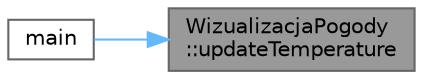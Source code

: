 digraph "WizualizacjaPogody::updateTemperature"
{
 // LATEX_PDF_SIZE
  bgcolor="transparent";
  edge [fontname=Helvetica,fontsize=10,labelfontname=Helvetica,labelfontsize=10];
  node [fontname=Helvetica,fontsize=10,shape=box,height=0.2,width=0.4];
  rankdir="RL";
  Node1 [id="Node000001",label="WizualizacjaPogody\l::updateTemperature",height=0.2,width=0.4,color="gray40", fillcolor="grey60", style="filled", fontcolor="black",tooltip="Slot do aktualizacji temperatury w interfejsie aplikacji."];
  Node1 -> Node2 [id="edge1_Node000001_Node000002",dir="back",color="steelblue1",style="solid",tooltip=" "];
  Node2 [id="Node000002",label="main",height=0.2,width=0.4,color="grey40", fillcolor="white", style="filled",URL="$main_8cpp.html#a0ddf1224851353fc92bfbff6f499fa97",tooltip=" "];
}
